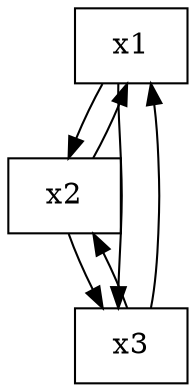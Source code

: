 digraph test {
node1 [label="x1", shape="box"];
node2 [label="x2", shape="box"];
node3 [label="x3", shape="box"];
node2 -> node1;
node3 -> node1;
node1 -> node2;
node3 -> node2;
node1 -> node3;
node2 -> node3;
}
